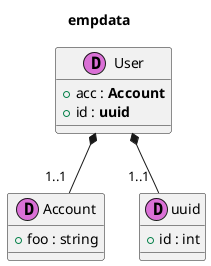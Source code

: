 @startuml
title empdata
''''''''''''''''''''''''''''''''''''''''''
''                                      ''
''  AUTOGENERATED CODE -- DO NOT EDIT!  ''
''                                      ''
''''''''''''''''''''''''''''''''''''''''''

class "Account" as _0 << (D,orchid) >> {
+ foo : string
}
class "User" as _1 << (D,orchid) >> {
+ acc : **Account**
+ id : **uuid**
}
class "uuid" as _2 << (D,orchid) >> {
+ id : int
}
_1 *-- "1..1 " _0
_1 *-- "1..1 " _2
@enduml
